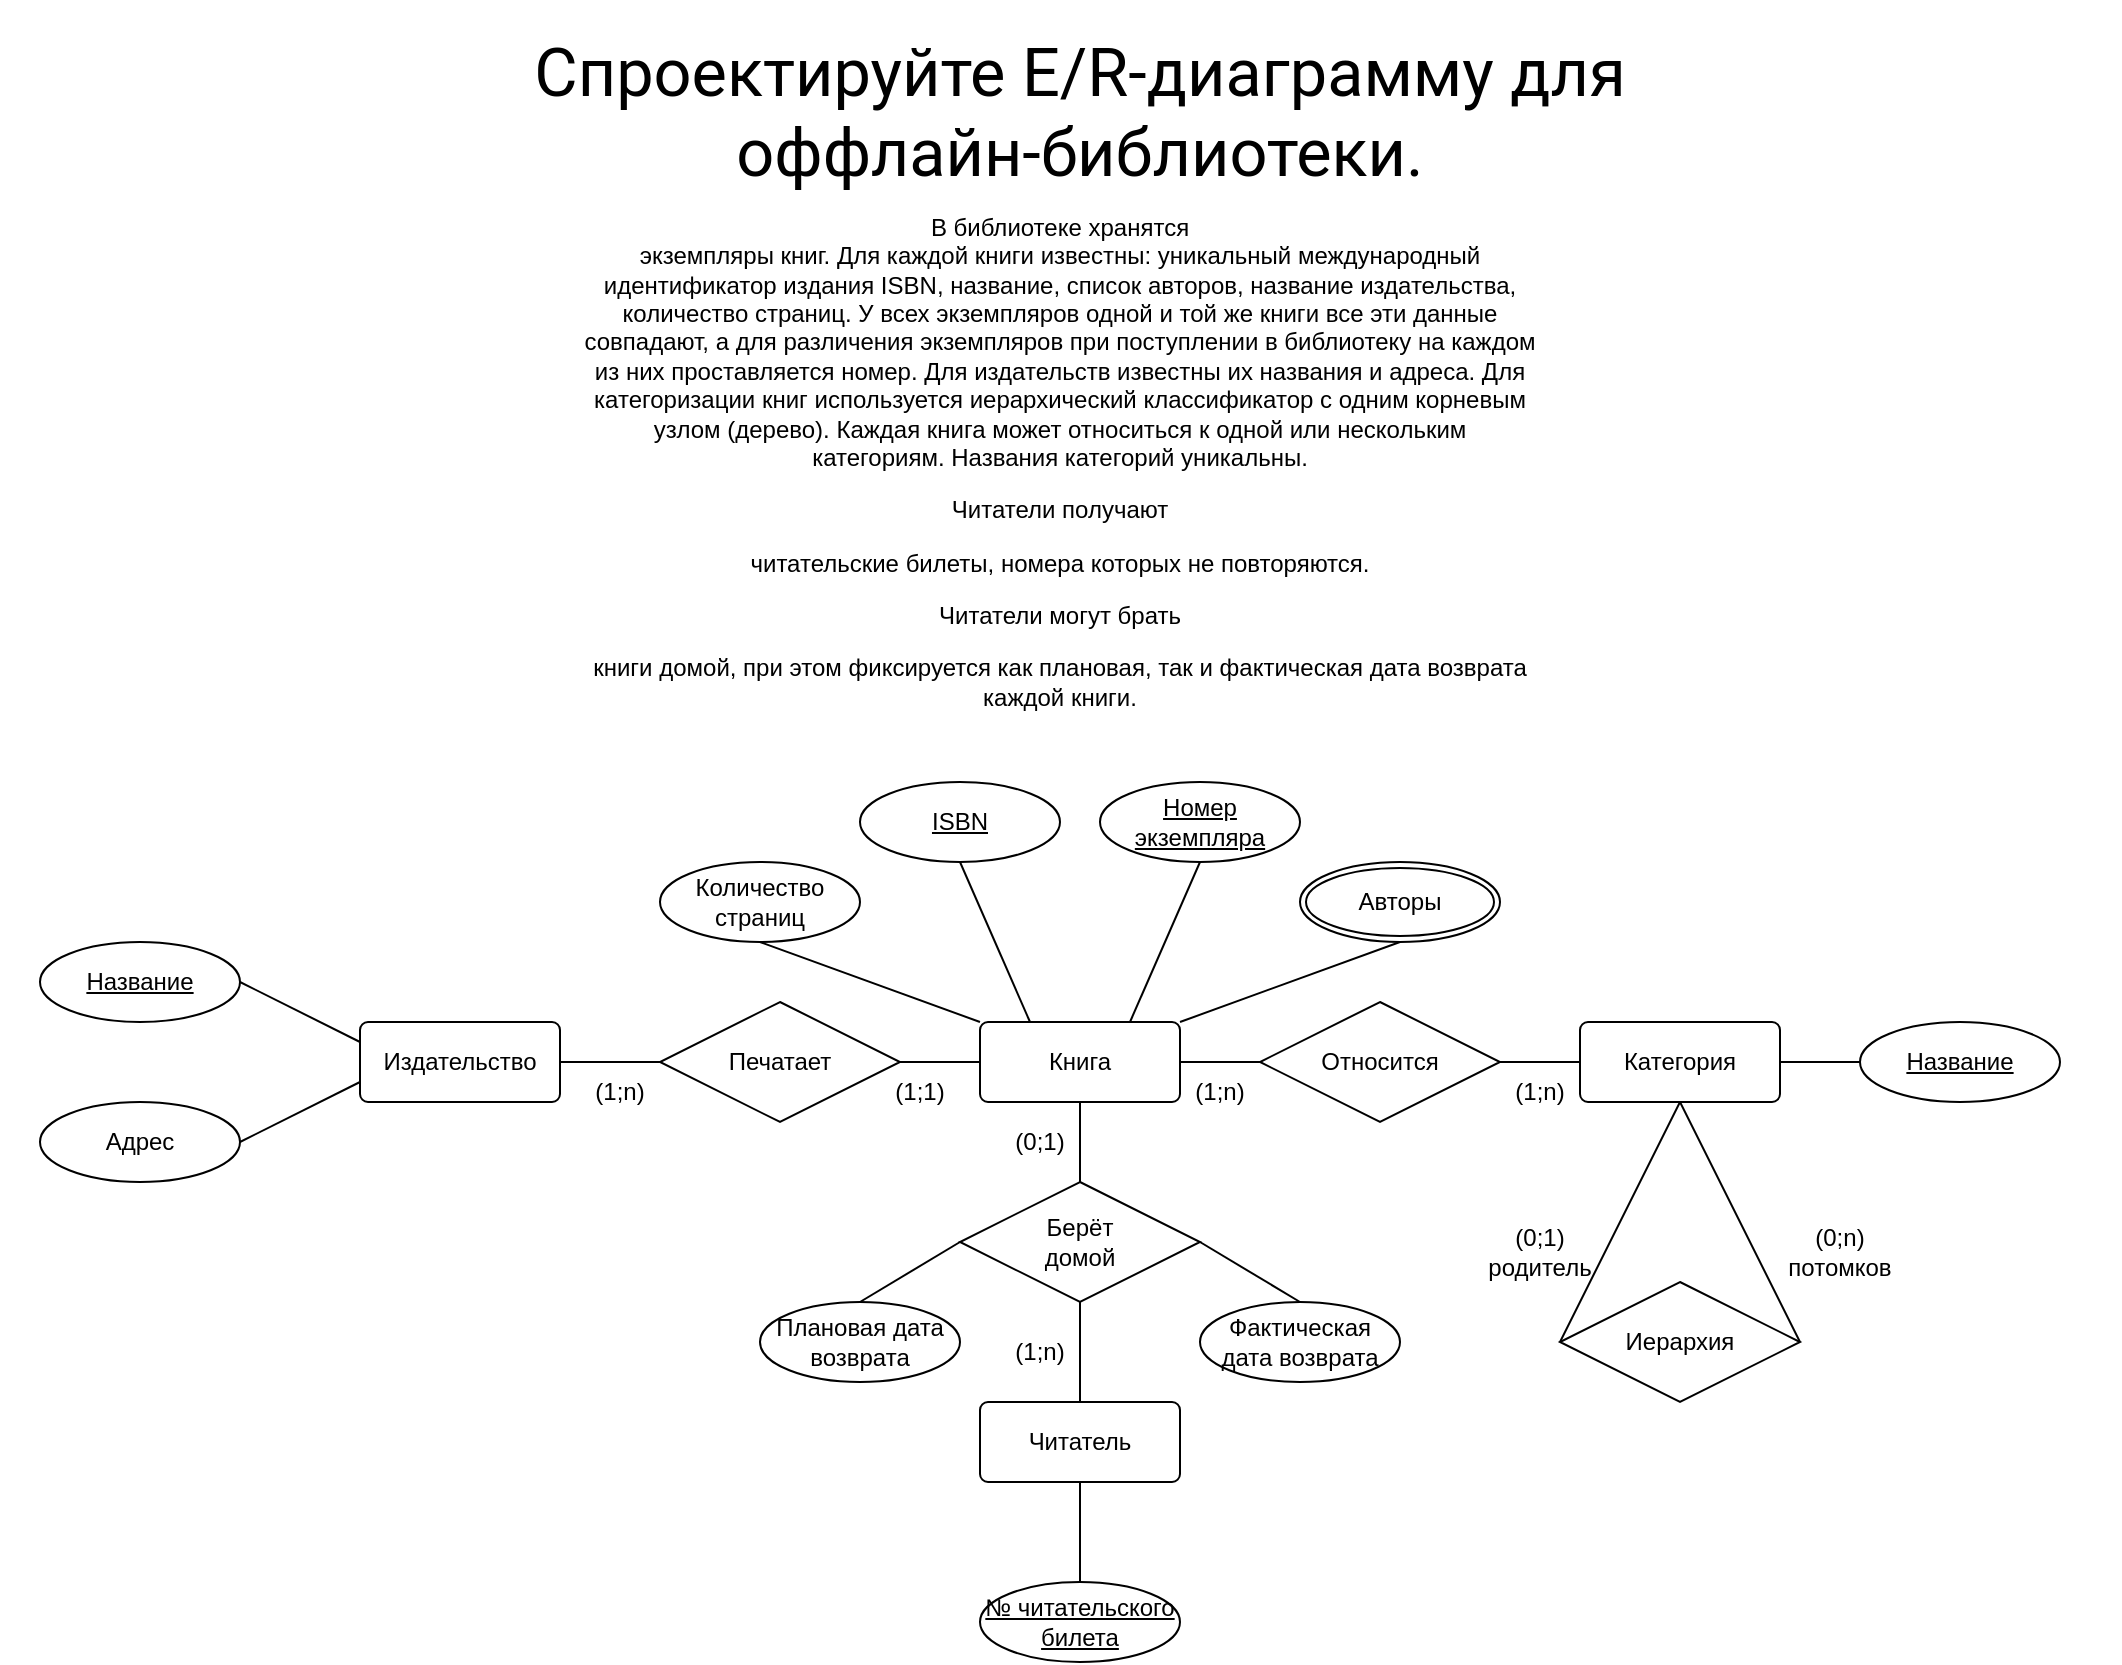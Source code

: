 <mxfile version="24.7.8">
  <diagram name="Page-1" id="e56a1550-8fbb-45ad-956c-1786394a9013">
    <mxGraphModel dx="3306" dy="1194" grid="1" gridSize="10" guides="1" tooltips="1" connect="1" arrows="1" fold="1" page="1" pageScale="1" pageWidth="1100" pageHeight="850" background="none" math="0" shadow="0">
      <root>
        <mxCell id="0" />
        <mxCell id="1" parent="0" />
        <mxCell id="1-iFCFa6y-va-THqMxII-14" value="Книга" style="rounded=1;arcSize=10;whiteSpace=wrap;html=1;align=center;" parent="1" vertex="1">
          <mxGeometry x="510" y="520" width="100" height="40" as="geometry" />
        </mxCell>
        <mxCell id="1-iFCFa6y-va-THqMxII-15" value="Издательство" style="rounded=1;arcSize=10;whiteSpace=wrap;html=1;align=center;" parent="1" vertex="1">
          <mxGeometry x="200" y="520" width="100" height="40" as="geometry" />
        </mxCell>
        <mxCell id="1-iFCFa6y-va-THqMxII-16" value="Печатает" style="shape=rhombus;perimeter=rhombusPerimeter;whiteSpace=wrap;html=1;align=center;" parent="1" vertex="1">
          <mxGeometry x="350" y="510" width="120" height="60" as="geometry" />
        </mxCell>
        <mxCell id="1-iFCFa6y-va-THqMxII-20" value="" style="endArrow=none;html=1;rounded=0;exitX=1;exitY=0.5;exitDx=0;exitDy=0;entryX=0;entryY=0.5;entryDx=0;entryDy=0;" parent="1" source="1-iFCFa6y-va-THqMxII-15" target="1-iFCFa6y-va-THqMxII-16" edge="1">
          <mxGeometry width="50" height="50" relative="1" as="geometry">
            <mxPoint x="480" y="540" as="sourcePoint" />
            <mxPoint x="530" y="490" as="targetPoint" />
          </mxGeometry>
        </mxCell>
        <mxCell id="1-iFCFa6y-va-THqMxII-21" value="" style="endArrow=none;html=1;rounded=0;exitX=1;exitY=0.5;exitDx=0;exitDy=0;entryX=0;entryY=0.5;entryDx=0;entryDy=0;" parent="1" source="1-iFCFa6y-va-THqMxII-16" target="1-iFCFa6y-va-THqMxII-14" edge="1">
          <mxGeometry width="50" height="50" relative="1" as="geometry">
            <mxPoint x="490" y="550" as="sourcePoint" />
            <mxPoint x="540" y="500" as="targetPoint" />
          </mxGeometry>
        </mxCell>
        <mxCell id="1-iFCFa6y-va-THqMxII-22" value="Адрес" style="ellipse;whiteSpace=wrap;html=1;align=center;" parent="1" vertex="1">
          <mxGeometry x="40" y="560" width="100" height="40" as="geometry" />
        </mxCell>
        <mxCell id="1-iFCFa6y-va-THqMxII-23" value="Название" style="ellipse;whiteSpace=wrap;html=1;align=center;fontStyle=4;" parent="1" vertex="1">
          <mxGeometry x="40" y="480" width="100" height="40" as="geometry" />
        </mxCell>
        <mxCell id="1-iFCFa6y-va-THqMxII-24" value="" style="endArrow=none;html=1;rounded=0;entryX=0;entryY=0.25;entryDx=0;entryDy=0;exitX=1;exitY=0.5;exitDx=0;exitDy=0;" parent="1" source="1-iFCFa6y-va-THqMxII-23" target="1-iFCFa6y-va-THqMxII-15" edge="1">
          <mxGeometry width="50" height="50" relative="1" as="geometry">
            <mxPoint x="140" y="520" as="sourcePoint" />
            <mxPoint x="190" y="470" as="targetPoint" />
          </mxGeometry>
        </mxCell>
        <mxCell id="1-iFCFa6y-va-THqMxII-25" value="" style="endArrow=none;html=1;rounded=0;exitX=1;exitY=0.5;exitDx=0;exitDy=0;entryX=0;entryY=0.75;entryDx=0;entryDy=0;" parent="1" source="1-iFCFa6y-va-THqMxII-22" target="1-iFCFa6y-va-THqMxII-15" edge="1">
          <mxGeometry width="50" height="50" relative="1" as="geometry">
            <mxPoint x="510" y="570" as="sourcePoint" />
            <mxPoint x="560" y="520" as="targetPoint" />
          </mxGeometry>
        </mxCell>
        <mxCell id="1-iFCFa6y-va-THqMxII-26" value="ISBN" style="ellipse;whiteSpace=wrap;html=1;align=center;fontStyle=4;" parent="1" vertex="1">
          <mxGeometry x="450" y="400" width="100" height="40" as="geometry" />
        </mxCell>
        <mxCell id="1-iFCFa6y-va-THqMxII-27" value="" style="endArrow=none;html=1;rounded=0;exitX=0.5;exitY=1;exitDx=0;exitDy=0;entryX=0.25;entryY=0;entryDx=0;entryDy=0;" parent="1" source="1-iFCFa6y-va-THqMxII-26" target="1-iFCFa6y-va-THqMxII-14" edge="1">
          <mxGeometry width="50" height="50" relative="1" as="geometry">
            <mxPoint x="520" y="580" as="sourcePoint" />
            <mxPoint x="540" y="430" as="targetPoint" />
          </mxGeometry>
        </mxCell>
        <mxCell id="1-iFCFa6y-va-THqMxII-28" value="Номер&lt;div&gt;экземпляра&lt;/div&gt;" style="ellipse;whiteSpace=wrap;html=1;align=center;fontStyle=4;" parent="1" vertex="1">
          <mxGeometry x="570" y="400" width="100" height="40" as="geometry" />
        </mxCell>
        <mxCell id="1-iFCFa6y-va-THqMxII-29" value="" style="endArrow=none;html=1;rounded=0;entryX=0.5;entryY=1;entryDx=0;entryDy=0;exitX=0.75;exitY=0;exitDx=0;exitDy=0;" parent="1" source="1-iFCFa6y-va-THqMxII-14" target="1-iFCFa6y-va-THqMxII-28" edge="1">
          <mxGeometry width="50" height="50" relative="1" as="geometry">
            <mxPoint x="570" y="430" as="sourcePoint" />
            <mxPoint x="580" y="540" as="targetPoint" />
          </mxGeometry>
        </mxCell>
        <mxCell id="1-iFCFa6y-va-THqMxII-30" value="Авторы" style="ellipse;shape=doubleEllipse;margin=3;whiteSpace=wrap;html=1;align=center;" parent="1" vertex="1">
          <mxGeometry x="670" y="440" width="100" height="40" as="geometry" />
        </mxCell>
        <mxCell id="1-iFCFa6y-va-THqMxII-31" value="" style="endArrow=none;html=1;rounded=0;entryX=0.5;entryY=1;entryDx=0;entryDy=0;exitX=1;exitY=0;exitDx=0;exitDy=0;" parent="1" source="1-iFCFa6y-va-THqMxII-14" target="1-iFCFa6y-va-THqMxII-30" edge="1">
          <mxGeometry width="50" height="50" relative="1" as="geometry">
            <mxPoint x="540" y="600" as="sourcePoint" />
            <mxPoint x="590" y="550" as="targetPoint" />
          </mxGeometry>
        </mxCell>
        <mxCell id="1-iFCFa6y-va-THqMxII-32" value="Количество&lt;div&gt;страниц&lt;/div&gt;" style="ellipse;whiteSpace=wrap;html=1;align=center;" parent="1" vertex="1">
          <mxGeometry x="350" y="440" width="100" height="40" as="geometry" />
        </mxCell>
        <mxCell id="1-iFCFa6y-va-THqMxII-33" value="" style="endArrow=none;html=1;rounded=0;entryX=0.5;entryY=1;entryDx=0;entryDy=0;exitX=0;exitY=0;exitDx=0;exitDy=0;" parent="1" source="1-iFCFa6y-va-THqMxII-14" target="1-iFCFa6y-va-THqMxII-32" edge="1">
          <mxGeometry width="50" height="50" relative="1" as="geometry">
            <mxPoint x="520" y="470" as="sourcePoint" />
            <mxPoint x="600" y="560" as="targetPoint" />
          </mxGeometry>
        </mxCell>
        <mxCell id="1-iFCFa6y-va-THqMxII-34" value="Категория" style="rounded=1;arcSize=10;whiteSpace=wrap;html=1;align=center;" parent="1" vertex="1">
          <mxGeometry x="810" y="520" width="100" height="40" as="geometry" />
        </mxCell>
        <mxCell id="1-iFCFa6y-va-THqMxII-35" value="Относится" style="shape=rhombus;perimeter=rhombusPerimeter;whiteSpace=wrap;html=1;align=center;" parent="1" vertex="1">
          <mxGeometry x="650" y="510" width="120" height="60" as="geometry" />
        </mxCell>
        <mxCell id="1-iFCFa6y-va-THqMxII-36" value="" style="endArrow=none;html=1;rounded=0;entryX=1;entryY=0.5;entryDx=0;entryDy=0;exitX=0;exitY=0.5;exitDx=0;exitDy=0;" parent="1" source="1-iFCFa6y-va-THqMxII-35" target="1-iFCFa6y-va-THqMxII-14" edge="1">
          <mxGeometry width="50" height="50" relative="1" as="geometry">
            <mxPoint x="560" y="620" as="sourcePoint" />
            <mxPoint x="610" y="570" as="targetPoint" />
          </mxGeometry>
        </mxCell>
        <mxCell id="1-iFCFa6y-va-THqMxII-37" value="" style="endArrow=none;html=1;rounded=0;entryX=0;entryY=0.5;entryDx=0;entryDy=0;exitX=1;exitY=0.5;exitDx=0;exitDy=0;" parent="1" source="1-iFCFa6y-va-THqMxII-35" target="1-iFCFa6y-va-THqMxII-34" edge="1">
          <mxGeometry width="50" height="50" relative="1" as="geometry">
            <mxPoint x="570" y="630" as="sourcePoint" />
            <mxPoint x="620" y="580" as="targetPoint" />
          </mxGeometry>
        </mxCell>
        <mxCell id="1-iFCFa6y-va-THqMxII-39" value="Название" style="ellipse;whiteSpace=wrap;html=1;align=center;fontStyle=4;" parent="1" vertex="1">
          <mxGeometry x="950" y="520" width="100" height="40" as="geometry" />
        </mxCell>
        <mxCell id="1-iFCFa6y-va-THqMxII-41" value="Иерархия" style="shape=rhombus;perimeter=rhombusPerimeter;whiteSpace=wrap;html=1;align=center;" parent="1" vertex="1">
          <mxGeometry x="800" y="650" width="120" height="60" as="geometry" />
        </mxCell>
        <mxCell id="1-iFCFa6y-va-THqMxII-43" value="" style="endArrow=none;html=1;rounded=0;exitX=0.5;exitY=1;exitDx=0;exitDy=0;entryX=0;entryY=0.5;entryDx=0;entryDy=0;" parent="1" source="1-iFCFa6y-va-THqMxII-34" target="1-iFCFa6y-va-THqMxII-41" edge="1">
          <mxGeometry width="50" height="50" relative="1" as="geometry">
            <mxPoint x="940" y="550" as="sourcePoint" />
            <mxPoint x="990" y="500" as="targetPoint" />
          </mxGeometry>
        </mxCell>
        <mxCell id="1-iFCFa6y-va-THqMxII-44" value="" style="endArrow=none;html=1;rounded=0;entryX=0.5;entryY=1;entryDx=0;entryDy=0;exitX=1;exitY=0.5;exitDx=0;exitDy=0;" parent="1" source="1-iFCFa6y-va-THqMxII-41" target="1-iFCFa6y-va-THqMxII-34" edge="1">
          <mxGeometry width="50" height="50" relative="1" as="geometry">
            <mxPoint x="950" y="560" as="sourcePoint" />
            <mxPoint x="1000" y="510" as="targetPoint" />
          </mxGeometry>
        </mxCell>
        <mxCell id="1-iFCFa6y-va-THqMxII-45" value="(0;1)&lt;div&gt;родитель&lt;/div&gt;" style="text;html=1;align=center;verticalAlign=middle;whiteSpace=wrap;rounded=0;" parent="1" vertex="1">
          <mxGeometry x="760" y="620" width="60" height="30" as="geometry" />
        </mxCell>
        <mxCell id="1-iFCFa6y-va-THqMxII-46" value="(0;n)&lt;div&gt;потомков&lt;/div&gt;" style="text;html=1;align=center;verticalAlign=middle;whiteSpace=wrap;rounded=0;" parent="1" vertex="1">
          <mxGeometry x="910" y="620" width="60" height="30" as="geometry" />
        </mxCell>
        <mxCell id="1-iFCFa6y-va-THqMxII-47" value="" style="endArrow=none;html=1;rounded=0;exitX=1;exitY=0.5;exitDx=0;exitDy=0;entryX=0;entryY=0.5;entryDx=0;entryDy=0;" parent="1" source="1-iFCFa6y-va-THqMxII-34" target="1-iFCFa6y-va-THqMxII-39" edge="1">
          <mxGeometry width="50" height="50" relative="1" as="geometry">
            <mxPoint x="960" y="570" as="sourcePoint" />
            <mxPoint x="1010" y="520" as="targetPoint" />
          </mxGeometry>
        </mxCell>
        <mxCell id="1-iFCFa6y-va-THqMxII-48" value="Читатель" style="rounded=1;arcSize=10;whiteSpace=wrap;html=1;align=center;" parent="1" vertex="1">
          <mxGeometry x="510" y="710" width="100" height="40" as="geometry" />
        </mxCell>
        <mxCell id="1-iFCFa6y-va-THqMxII-49" value="№ читательского&lt;div&gt;билета&lt;/div&gt;" style="ellipse;whiteSpace=wrap;html=1;align=center;fontStyle=4;" parent="1" vertex="1">
          <mxGeometry x="510" y="800" width="100" height="40" as="geometry" />
        </mxCell>
        <mxCell id="1-iFCFa6y-va-THqMxII-51" value="" style="endArrow=none;html=1;rounded=0;exitX=0.5;exitY=1;exitDx=0;exitDy=0;entryX=0.5;entryY=0;entryDx=0;entryDy=0;" parent="1" source="1-iFCFa6y-va-THqMxII-48" target="1-iFCFa6y-va-THqMxII-49" edge="1">
          <mxGeometry width="50" height="50" relative="1" as="geometry">
            <mxPoint x="750" y="580" as="sourcePoint" />
            <mxPoint x="800" y="530" as="targetPoint" />
          </mxGeometry>
        </mxCell>
        <mxCell id="1-iFCFa6y-va-THqMxII-52" value="Берёт&lt;div&gt;домой&lt;/div&gt;" style="shape=rhombus;perimeter=rhombusPerimeter;whiteSpace=wrap;html=1;align=center;" parent="1" vertex="1">
          <mxGeometry x="500" y="600" width="120" height="60" as="geometry" />
        </mxCell>
        <mxCell id="1-iFCFa6y-va-THqMxII-53" value="" style="endArrow=none;html=1;rounded=0;exitX=0.5;exitY=0;exitDx=0;exitDy=0;entryX=0.5;entryY=1;entryDx=0;entryDy=0;" parent="1" source="1-iFCFa6y-va-THqMxII-48" target="1-iFCFa6y-va-THqMxII-52" edge="1">
          <mxGeometry width="50" height="50" relative="1" as="geometry">
            <mxPoint x="760" y="590" as="sourcePoint" />
            <mxPoint x="810" y="540" as="targetPoint" />
          </mxGeometry>
        </mxCell>
        <mxCell id="1-iFCFa6y-va-THqMxII-54" value="" style="endArrow=none;html=1;rounded=0;exitX=0.5;exitY=0;exitDx=0;exitDy=0;entryX=0.5;entryY=1;entryDx=0;entryDy=0;" parent="1" source="1-iFCFa6y-va-THqMxII-52" target="1-iFCFa6y-va-THqMxII-14" edge="1">
          <mxGeometry width="50" height="50" relative="1" as="geometry">
            <mxPoint x="770" y="600" as="sourcePoint" />
            <mxPoint x="820" y="550" as="targetPoint" />
          </mxGeometry>
        </mxCell>
        <mxCell id="1-iFCFa6y-va-THqMxII-55" value="Плановая дата&lt;div&gt;возврата&lt;/div&gt;" style="ellipse;whiteSpace=wrap;html=1;align=center;" parent="1" vertex="1">
          <mxGeometry x="400" y="660" width="100" height="40" as="geometry" />
        </mxCell>
        <mxCell id="1-iFCFa6y-va-THqMxII-56" value="Фактическая&lt;div&gt;дата возврата&lt;/div&gt;" style="ellipse;whiteSpace=wrap;html=1;align=center;" parent="1" vertex="1">
          <mxGeometry x="620" y="660" width="100" height="40" as="geometry" />
        </mxCell>
        <mxCell id="1-iFCFa6y-va-THqMxII-57" value="" style="endArrow=none;html=1;rounded=0;entryX=1;entryY=0.5;entryDx=0;entryDy=0;exitX=0.5;exitY=0;exitDx=0;exitDy=0;" parent="1" source="1-iFCFa6y-va-THqMxII-56" target="1-iFCFa6y-va-THqMxII-52" edge="1">
          <mxGeometry width="50" height="50" relative="1" as="geometry">
            <mxPoint x="610" y="670" as="sourcePoint" />
            <mxPoint x="660" y="620" as="targetPoint" />
          </mxGeometry>
        </mxCell>
        <mxCell id="1-iFCFa6y-va-THqMxII-58" value="" style="endArrow=none;html=1;rounded=0;entryX=0;entryY=0.5;entryDx=0;entryDy=0;exitX=0.5;exitY=0;exitDx=0;exitDy=0;" parent="1" source="1-iFCFa6y-va-THqMxII-55" target="1-iFCFa6y-va-THqMxII-52" edge="1">
          <mxGeometry width="50" height="50" relative="1" as="geometry">
            <mxPoint x="610" y="670" as="sourcePoint" />
            <mxPoint x="660" y="620" as="targetPoint" />
          </mxGeometry>
        </mxCell>
        <mxCell id="1-iFCFa6y-va-THqMxII-59" value="(1;n)" style="text;html=1;align=center;verticalAlign=middle;whiteSpace=wrap;rounded=0;" parent="1" vertex="1">
          <mxGeometry x="300" y="540" width="60" height="30" as="geometry" />
        </mxCell>
        <mxCell id="1-iFCFa6y-va-THqMxII-60" value="(1;n)" style="text;html=1;align=center;verticalAlign=middle;whiteSpace=wrap;rounded=0;" parent="1" vertex="1">
          <mxGeometry x="760" y="540" width="60" height="30" as="geometry" />
        </mxCell>
        <mxCell id="1-iFCFa6y-va-THqMxII-61" value="(1;n)" style="text;html=1;align=center;verticalAlign=middle;whiteSpace=wrap;rounded=0;" parent="1" vertex="1">
          <mxGeometry x="510" y="670" width="60" height="30" as="geometry" />
        </mxCell>
        <mxCell id="1-iFCFa6y-va-THqMxII-62" value="(0;1)" style="text;html=1;align=center;verticalAlign=middle;whiteSpace=wrap;rounded=0;" parent="1" vertex="1">
          <mxGeometry x="510" y="565" width="60" height="30" as="geometry" />
        </mxCell>
        <mxCell id="1-iFCFa6y-va-THqMxII-63" value="(1;1)" style="text;html=1;align=center;verticalAlign=middle;whiteSpace=wrap;rounded=0;" parent="1" vertex="1">
          <mxGeometry x="450" y="540" width="60" height="30" as="geometry" />
        </mxCell>
        <mxCell id="1-iFCFa6y-va-THqMxII-64" value="(1;n)" style="text;html=1;align=center;verticalAlign=middle;whiteSpace=wrap;rounded=0;" parent="1" vertex="1">
          <mxGeometry x="600" y="540" width="60" height="30" as="geometry" />
        </mxCell>
        <mxCell id="HEpOeIsc3sW0zwZ3HU8N-1" value="&lt;h1&gt;&lt;span style=&quot;font-family: Roboto; font-size: 25pt; background-color: initial; font-weight: normal;&quot;&gt;Спроектируйте E/R-диаграмму для оффлайн-библиотеки.&lt;/span&gt;&lt;/h1&gt;" style="text;html=1;align=center;verticalAlign=middle;whiteSpace=wrap;rounded=0;" vertex="1" parent="1">
          <mxGeometry x="215" y="30" width="690" height="70" as="geometry" />
        </mxCell>
        <mxCell id="HEpOeIsc3sW0zwZ3HU8N-2" value="&lt;p class=&quot;MsoNormal&quot;&gt;&lt;span style=&quot;mso-fareast-language:RU&quot;&gt;В библиотеке хранятся&lt;br&gt;экземпляры книг. Для каждой книги известны: уникальный международный&lt;br&gt;идентификатор издания ISBN, название, список авторов, название издательства,&lt;br&gt;количество страниц. У всех экземпляров одной и той же книги все эти данные&lt;br&gt;совпадают, а для различения экземпляров при поступлении в библиотеку на каждом&lt;br&gt;из них проставляется номер. Для издательств известны их названия и адреса. Для&lt;br&gt;категоризации книг используется иерархический классификатор с одним корневым&lt;br&gt;узлом (дерево). Каждая книга может относиться к одной или нескольким&lt;br&gt;категориям. Названия категорий уникальны.&lt;/span&gt;&lt;/p&gt;&lt;p class=&quot;MsoNormal&quot;&gt;&lt;span style=&quot;background-color: initial;&quot;&gt;Читатели получают&lt;/span&gt;&lt;/p&gt;&lt;p class=&quot;MsoNormal&quot;&gt;&lt;span style=&quot;mso-fareast-language:RU&quot;&gt;читательские билеты, номера которых не повторяются.&lt;/span&gt;&lt;/p&gt;&lt;p class=&quot;MsoNormal&quot;&gt;&lt;span style=&quot;background-color: initial;&quot;&gt;Читатели могут брать&lt;/span&gt;&lt;/p&gt;&lt;p class=&quot;MsoNormal&quot;&gt;&lt;span style=&quot;mso-fareast-language:RU&quot;&gt;книги домой, при этом фиксируется как плановая, так и фактическая дата возврата&lt;br&gt;каждой книги.&lt;/span&gt;&lt;/p&gt;" style="text;html=1;align=center;verticalAlign=middle;whiteSpace=wrap;rounded=0;" vertex="1" parent="1">
          <mxGeometry x="20" y="110" width="1060" height="260" as="geometry" />
        </mxCell>
      </root>
    </mxGraphModel>
  </diagram>
</mxfile>
